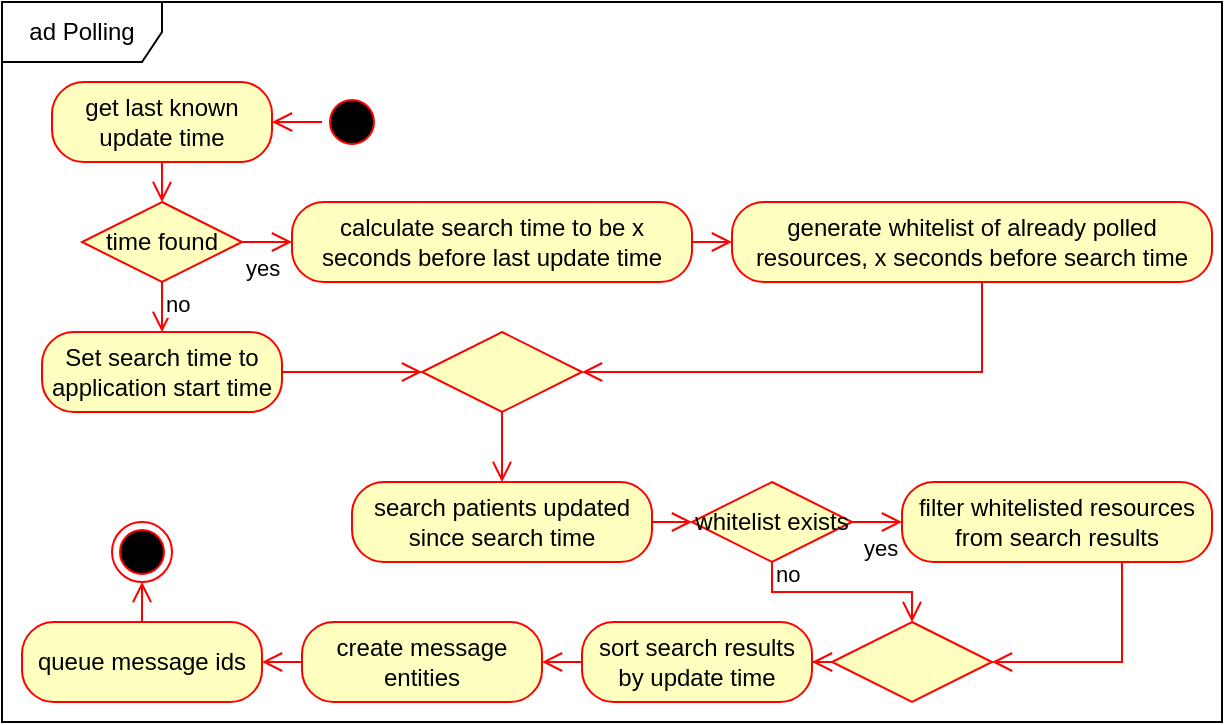 <mxfile version="20.3.0" type="device"><diagram id="e7WtvjeTPsotnVU4StUY" name="Page-1"><mxGraphModel dx="868" dy="568" grid="1" gridSize="10" guides="1" tooltips="1" connect="1" arrows="1" fold="1" page="0" pageScale="1" pageWidth="850" pageHeight="1100" math="0" shadow="0"><root><mxCell id="0"/><mxCell id="1" parent="0"/><mxCell id="YEPVURfeN82xcvrKJ5D6-36" value="ad Polling" style="shape=umlFrame;whiteSpace=wrap;html=1;width=80;height=30;" vertex="1" parent="1"><mxGeometry x="110" y="120" width="610" height="360" as="geometry"/></mxCell><mxCell id="YEPVURfeN82xcvrKJ5D6-1" value="" style="ellipse;html=1;shape=startState;fillColor=#000000;strokeColor=#ff0000;" vertex="1" parent="1"><mxGeometry x="270" y="165" width="30" height="30" as="geometry"/></mxCell><mxCell id="YEPVURfeN82xcvrKJ5D6-2" value="" style="edgeStyle=orthogonalEdgeStyle;html=1;verticalAlign=bottom;endArrow=open;endSize=8;strokeColor=#ff0000;rounded=0;" edge="1" source="YEPVURfeN82xcvrKJ5D6-1" parent="1" target="YEPVURfeN82xcvrKJ5D6-3"><mxGeometry relative="1" as="geometry"><mxPoint x="95" y="130" as="targetPoint"/></mxGeometry></mxCell><mxCell id="YEPVURfeN82xcvrKJ5D6-3" value="get last known update time" style="rounded=1;whiteSpace=wrap;html=1;arcSize=40;fontColor=#000000;fillColor=#ffffc0;strokeColor=#ff0000;" vertex="1" parent="1"><mxGeometry x="135" y="160" width="110" height="40" as="geometry"/></mxCell><mxCell id="YEPVURfeN82xcvrKJ5D6-4" value="" style="edgeStyle=orthogonalEdgeStyle;html=1;verticalAlign=bottom;endArrow=open;endSize=8;strokeColor=#ff0000;rounded=0;" edge="1" source="YEPVURfeN82xcvrKJ5D6-3" parent="1" target="YEPVURfeN82xcvrKJ5D6-5"><mxGeometry relative="1" as="geometry"><mxPoint x="190" y="260" as="targetPoint"/></mxGeometry></mxCell><mxCell id="YEPVURfeN82xcvrKJ5D6-5" value="time found" style="rhombus;whiteSpace=wrap;html=1;fillColor=#ffffc0;strokeColor=#ff0000;" vertex="1" parent="1"><mxGeometry x="150" y="220" width="80" height="40" as="geometry"/></mxCell><mxCell id="YEPVURfeN82xcvrKJ5D6-6" value="no" style="edgeStyle=orthogonalEdgeStyle;html=1;align=left;verticalAlign=bottom;endArrow=open;endSize=8;strokeColor=#ff0000;rounded=0;" edge="1" source="YEPVURfeN82xcvrKJ5D6-5" parent="1" target="YEPVURfeN82xcvrKJ5D6-15"><mxGeometry x="0.6" relative="1" as="geometry"><mxPoint x="400" y="270" as="targetPoint"/><mxPoint as="offset"/></mxGeometry></mxCell><mxCell id="YEPVURfeN82xcvrKJ5D6-7" value="yes" style="edgeStyle=orthogonalEdgeStyle;html=1;align=left;verticalAlign=top;endArrow=open;endSize=8;strokeColor=#ff0000;rounded=0;" edge="1" source="YEPVURfeN82xcvrKJ5D6-5" parent="1" target="YEPVURfeN82xcvrKJ5D6-10"><mxGeometry x="-1" relative="1" as="geometry"><mxPoint x="260" y="350" as="targetPoint"/></mxGeometry></mxCell><mxCell id="YEPVURfeN82xcvrKJ5D6-8" value="generate whitelist of already polled resources, x seconds before search time" style="rounded=1;whiteSpace=wrap;html=1;arcSize=40;fontColor=#000000;fillColor=#ffffc0;strokeColor=#ff0000;" vertex="1" parent="1"><mxGeometry x="475" y="220" width="240" height="40" as="geometry"/></mxCell><mxCell id="YEPVURfeN82xcvrKJ5D6-9" value="" style="edgeStyle=orthogonalEdgeStyle;html=1;verticalAlign=bottom;endArrow=open;endSize=8;strokeColor=#ff0000;rounded=0;" edge="1" source="YEPVURfeN82xcvrKJ5D6-8" parent="1" target="YEPVURfeN82xcvrKJ5D6-12"><mxGeometry relative="1" as="geometry"><mxPoint x="260" y="470" as="targetPoint"/><Array as="points"><mxPoint x="600" y="305"/></Array></mxGeometry></mxCell><mxCell id="YEPVURfeN82xcvrKJ5D6-10" value="calculate search time to be x seconds before last update time" style="rounded=1;whiteSpace=wrap;html=1;arcSize=40;fontColor=#000000;fillColor=#ffffc0;strokeColor=#ff0000;" vertex="1" parent="1"><mxGeometry x="255" y="220" width="200" height="40" as="geometry"/></mxCell><mxCell id="YEPVURfeN82xcvrKJ5D6-11" value="" style="edgeStyle=orthogonalEdgeStyle;html=1;verticalAlign=bottom;endArrow=open;endSize=8;strokeColor=#ff0000;rounded=0;" edge="1" source="YEPVURfeN82xcvrKJ5D6-10" parent="1" target="YEPVURfeN82xcvrKJ5D6-8"><mxGeometry relative="1" as="geometry"><mxPoint x="420" y="420" as="targetPoint"/></mxGeometry></mxCell><mxCell id="YEPVURfeN82xcvrKJ5D6-12" value="" style="rhombus;whiteSpace=wrap;html=1;fillColor=#ffffc0;strokeColor=#ff0000;" vertex="1" parent="1"><mxGeometry x="320" y="285" width="80" height="40" as="geometry"/></mxCell><mxCell id="YEPVURfeN82xcvrKJ5D6-13" value="" style="edgeStyle=orthogonalEdgeStyle;html=1;align=left;verticalAlign=bottom;endArrow=open;endSize=8;strokeColor=#ff0000;rounded=0;" edge="1" source="YEPVURfeN82xcvrKJ5D6-12" parent="1" target="YEPVURfeN82xcvrKJ5D6-17"><mxGeometry x="-1" relative="1" as="geometry"><mxPoint x="520" y="140" as="targetPoint"/></mxGeometry></mxCell><mxCell id="YEPVURfeN82xcvrKJ5D6-15" value="Set search time to application start time" style="rounded=1;whiteSpace=wrap;html=1;arcSize=40;fontColor=#000000;fillColor=#ffffc0;strokeColor=#ff0000;" vertex="1" parent="1"><mxGeometry x="130" y="285" width="120" height="40" as="geometry"/></mxCell><mxCell id="YEPVURfeN82xcvrKJ5D6-16" value="" style="edgeStyle=orthogonalEdgeStyle;html=1;verticalAlign=bottom;endArrow=open;endSize=8;strokeColor=#ff0000;rounded=0;" edge="1" source="YEPVURfeN82xcvrKJ5D6-15" parent="1" target="YEPVURfeN82xcvrKJ5D6-12"><mxGeometry relative="1" as="geometry"><mxPoint x="480" y="410" as="targetPoint"/></mxGeometry></mxCell><mxCell id="YEPVURfeN82xcvrKJ5D6-17" value="search patients updated since search time" style="rounded=1;whiteSpace=wrap;html=1;arcSize=40;fontColor=#000000;fillColor=#ffffc0;strokeColor=#ff0000;" vertex="1" parent="1"><mxGeometry x="285" y="360" width="150" height="40" as="geometry"/></mxCell><mxCell id="YEPVURfeN82xcvrKJ5D6-18" value="" style="edgeStyle=orthogonalEdgeStyle;html=1;verticalAlign=bottom;endArrow=open;endSize=8;strokeColor=#ff0000;rounded=0;" edge="1" source="YEPVURfeN82xcvrKJ5D6-17" parent="1" target="YEPVURfeN82xcvrKJ5D6-23"><mxGeometry relative="1" as="geometry"><mxPoint x="390" y="150" as="targetPoint"/></mxGeometry></mxCell><mxCell id="YEPVURfeN82xcvrKJ5D6-19" value="sort search results by update time" style="rounded=1;whiteSpace=wrap;html=1;arcSize=40;fontColor=#000000;fillColor=#ffffc0;strokeColor=#ff0000;" vertex="1" parent="1"><mxGeometry x="400" y="430" width="115" height="40" as="geometry"/></mxCell><mxCell id="YEPVURfeN82xcvrKJ5D6-20" value="" style="edgeStyle=orthogonalEdgeStyle;html=1;verticalAlign=bottom;endArrow=open;endSize=8;strokeColor=#ff0000;rounded=0;" edge="1" source="YEPVURfeN82xcvrKJ5D6-19" parent="1" target="YEPVURfeN82xcvrKJ5D6-31"><mxGeometry relative="1" as="geometry"><mxPoint x="145" y="610" as="targetPoint"/></mxGeometry></mxCell><mxCell id="YEPVURfeN82xcvrKJ5D6-21" value="filter whitelisted resources from search results" style="rounded=1;whiteSpace=wrap;html=1;arcSize=40;fontColor=#000000;fillColor=#ffffc0;strokeColor=#ff0000;" vertex="1" parent="1"><mxGeometry x="560" y="360" width="155" height="40" as="geometry"/></mxCell><mxCell id="YEPVURfeN82xcvrKJ5D6-22" value="" style="edgeStyle=orthogonalEdgeStyle;html=1;verticalAlign=bottom;endArrow=open;endSize=8;strokeColor=#ff0000;rounded=0;" edge="1" source="YEPVURfeN82xcvrKJ5D6-21" parent="1" target="YEPVURfeN82xcvrKJ5D6-26"><mxGeometry relative="1" as="geometry"><mxPoint x="427.5" y="580" as="targetPoint"/><Array as="points"><mxPoint x="670" y="450"/></Array></mxGeometry></mxCell><mxCell id="YEPVURfeN82xcvrKJ5D6-23" value="whitelist exists" style="rhombus;whiteSpace=wrap;html=1;fillColor=#ffffc0;strokeColor=#ff0000;" vertex="1" parent="1"><mxGeometry x="455" y="360" width="80" height="40" as="geometry"/></mxCell><mxCell id="YEPVURfeN82xcvrKJ5D6-24" value="no" style="edgeStyle=orthogonalEdgeStyle;html=1;align=left;verticalAlign=bottom;endArrow=open;endSize=8;strokeColor=#ff0000;rounded=0;" edge="1" source="YEPVURfeN82xcvrKJ5D6-23" parent="1" target="YEPVURfeN82xcvrKJ5D6-26"><mxGeometry x="-0.7" relative="1" as="geometry"><mxPoint x="680" y="570" as="targetPoint"/><mxPoint as="offset"/></mxGeometry></mxCell><mxCell id="YEPVURfeN82xcvrKJ5D6-25" value="yes" style="edgeStyle=orthogonalEdgeStyle;html=1;align=left;verticalAlign=top;endArrow=open;endSize=8;strokeColor=#ff0000;rounded=0;" edge="1" source="YEPVURfeN82xcvrKJ5D6-23" parent="1" target="YEPVURfeN82xcvrKJ5D6-21"><mxGeometry x="-0.691" relative="1" as="geometry"><mxPoint x="130" y="590" as="targetPoint"/><Array as="points"><mxPoint x="610" y="380"/><mxPoint x="610" y="380"/></Array><mxPoint as="offset"/></mxGeometry></mxCell><mxCell id="YEPVURfeN82xcvrKJ5D6-26" value="" style="rhombus;whiteSpace=wrap;html=1;fillColor=#ffffc0;strokeColor=#ff0000;" vertex="1" parent="1"><mxGeometry x="525" y="430" width="80" height="40" as="geometry"/></mxCell><mxCell id="YEPVURfeN82xcvrKJ5D6-28" value="" style="edgeStyle=orthogonalEdgeStyle;html=1;align=left;verticalAlign=top;endArrow=open;endSize=8;strokeColor=#ff0000;rounded=0;" edge="1" source="YEPVURfeN82xcvrKJ5D6-26" parent="1" target="YEPVURfeN82xcvrKJ5D6-19"><mxGeometry x="-1" relative="1" as="geometry"><mxPoint x="190" y="530" as="targetPoint"/></mxGeometry></mxCell><mxCell id="YEPVURfeN82xcvrKJ5D6-31" value="create message entities" style="rounded=1;whiteSpace=wrap;html=1;arcSize=40;fontColor=#000000;fillColor=#ffffc0;strokeColor=#ff0000;" vertex="1" parent="1"><mxGeometry x="260" y="430" width="120" height="40" as="geometry"/></mxCell><mxCell id="YEPVURfeN82xcvrKJ5D6-32" value="" style="edgeStyle=orthogonalEdgeStyle;html=1;verticalAlign=bottom;endArrow=open;endSize=8;strokeColor=#ff0000;rounded=0;" edge="1" source="YEPVURfeN82xcvrKJ5D6-31" parent="1" target="YEPVURfeN82xcvrKJ5D6-33"><mxGeometry relative="1" as="geometry"><mxPoint x="5" y="540" as="targetPoint"/></mxGeometry></mxCell><mxCell id="YEPVURfeN82xcvrKJ5D6-33" value="queue message ids" style="rounded=1;whiteSpace=wrap;html=1;arcSize=40;fontColor=#000000;fillColor=#ffffc0;strokeColor=#ff0000;" vertex="1" parent="1"><mxGeometry x="120" y="430" width="120" height="40" as="geometry"/></mxCell><mxCell id="YEPVURfeN82xcvrKJ5D6-34" value="" style="edgeStyle=orthogonalEdgeStyle;html=1;verticalAlign=bottom;endArrow=open;endSize=8;strokeColor=#ff0000;rounded=0;" edge="1" source="YEPVURfeN82xcvrKJ5D6-33" parent="1" target="YEPVURfeN82xcvrKJ5D6-35"><mxGeometry relative="1" as="geometry"><mxPoint x="155" y="630" as="targetPoint"/></mxGeometry></mxCell><mxCell id="YEPVURfeN82xcvrKJ5D6-35" value="" style="ellipse;html=1;shape=endState;fillColor=#000000;strokeColor=#ff0000;" vertex="1" parent="1"><mxGeometry x="165" y="380" width="30" height="30" as="geometry"/></mxCell></root></mxGraphModel></diagram></mxfile>